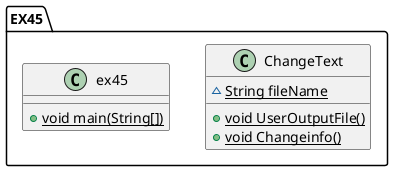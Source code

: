 @startuml
class EX45.ChangeText {
~ {static} String fileName
+ {static} void UserOutputFile()
+ {static} void Changeinfo()
}
class EX45.ex45 {
+ {static} void main(String[])
}
@enduml